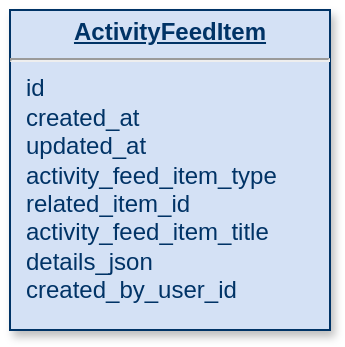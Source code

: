 <mxfile version="16.1.2" type="github">
  <diagram name="Page-1" id="efa7a0a1-bf9b-a30e-e6df-94a7791c09e9">
    <mxGraphModel dx="596" dy="709" grid="1" gridSize="10" guides="1" tooltips="1" connect="1" arrows="1" fold="1" page="1" pageScale="1" pageWidth="826" pageHeight="1169" background="none" math="0" shadow="0">
      <root>
        <mxCell id="0" />
        <mxCell id="1" parent="0" />
        <mxCell id="35" value="&lt;p style=&quot;margin: 0px ; margin-top: 4px ; text-align: center ; text-decoration: underline&quot;&gt;&lt;strong&gt;ActivityFeedItem&lt;/strong&gt;&lt;/p&gt;&lt;hr&gt;&lt;p style=&quot;margin: 0px ; margin-left: 8px&quot;&gt;id&lt;/p&gt;&lt;p style=&quot;margin: 0px ; margin-left: 8px&quot;&gt;created_at&lt;/p&gt;&lt;p style=&quot;margin: 0px ; margin-left: 8px&quot;&gt;updated_at&lt;/p&gt;&lt;p style=&quot;margin: 0px ; margin-left: 8px&quot;&gt;activity_feed_item_type&lt;/p&gt;&lt;p style=&quot;margin: 0px ; margin-left: 8px&quot;&gt;related_item_id&lt;/p&gt;&lt;p style=&quot;margin: 0px ; margin-left: 8px&quot;&gt;activity_feed_item_title&lt;/p&gt;&lt;p style=&quot;margin: 0px ; margin-left: 8px&quot;&gt;details_json&lt;/p&gt;&lt;p style=&quot;margin: 0px ; margin-left: 8px&quot;&gt;created_by_user_id&lt;br&gt;&lt;/p&gt;" style="verticalAlign=top;align=left;overflow=fill;fontSize=12;fontFamily=Helvetica;html=1;strokeColor=#003366;shadow=1;fillColor=#D4E1F5;fontColor=#003366" parent="1" vertex="1">
          <mxGeometry x="1159" y="170" width="160" height="160" as="geometry" />
        </mxCell>
      </root>
    </mxGraphModel>
  </diagram>
</mxfile>
